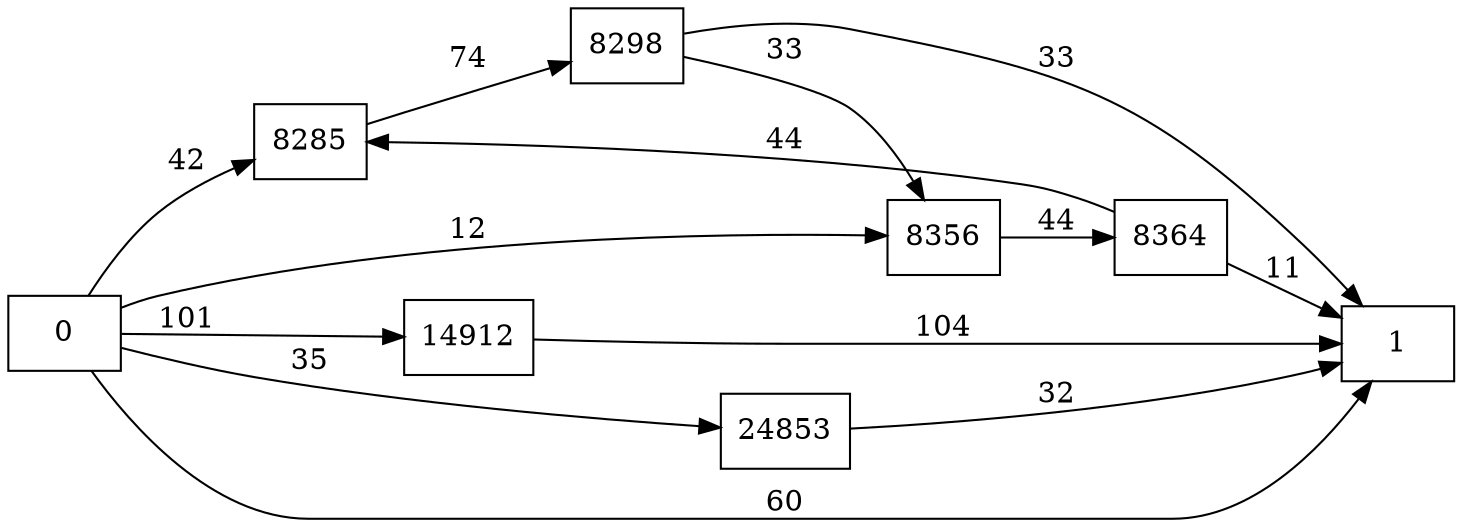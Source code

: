 digraph {
	graph [rankdir=LR]
	node [shape=rectangle]
	8285 -> 8298 [label=74]
	8298 -> 8356 [label=33]
	8298 -> 1 [label=33]
	8356 -> 8364 [label=44]
	8364 -> 8285 [label=44]
	8364 -> 1 [label=11]
	14912 -> 1 [label=104]
	24853 -> 1 [label=32]
	0 -> 1 [label=60]
	0 -> 8285 [label=42]
	0 -> 14912 [label=101]
	0 -> 8356 [label=12]
	0 -> 24853 [label=35]
}
